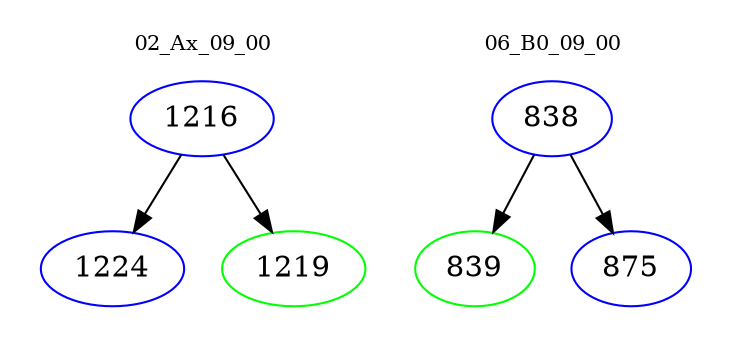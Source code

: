 digraph{
subgraph cluster_0 {
color = white
label = "02_Ax_09_00";
fontsize=10;
T0_1216 [label="1216", color="blue"]
T0_1216 -> T0_1224 [color="black"]
T0_1224 [label="1224", color="blue"]
T0_1216 -> T0_1219 [color="black"]
T0_1219 [label="1219", color="green"]
}
subgraph cluster_1 {
color = white
label = "06_B0_09_00";
fontsize=10;
T1_838 [label="838", color="blue"]
T1_838 -> T1_839 [color="black"]
T1_839 [label="839", color="green"]
T1_838 -> T1_875 [color="black"]
T1_875 [label="875", color="blue"]
}
}

